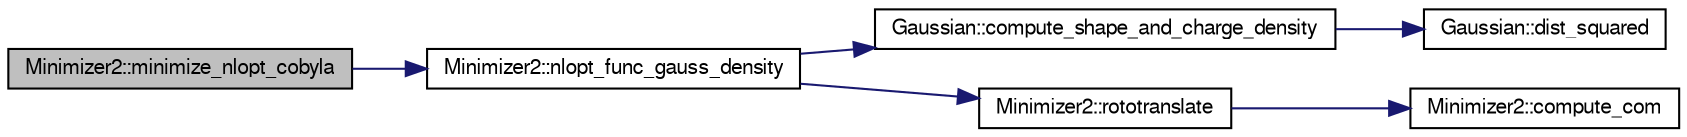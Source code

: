digraph G
{
  edge [fontname="FreeSans",fontsize="10",labelfontname="FreeSans",labelfontsize="10"];
  node [fontname="FreeSans",fontsize="10",shape=record];
  rankdir=LR;
  Node1 [label="Minimizer2::minimize_nlopt_cobyla",height=0.2,width=0.4,color="black", fillcolor="grey75", style="filled" fontcolor="black"];
  Node1 -> Node2 [color="midnightblue",fontsize="10",style="solid",fontname="FreeSans"];
  Node2 [label="Minimizer2::nlopt_func_gauss_density",height=0.2,width=0.4,color="black", fillcolor="white", style="filled",URL="$classMinimizer2.html#a1e0732ccaf045c27bb2cc3186fddff55",tooltip="Objective function for Gaussian Shape and Charge computation."];
  Node2 -> Node3 [color="midnightblue",fontsize="10",style="solid",fontname="FreeSans"];
  Node3 [label="Gaussian::compute_shape_and_charge_density",height=0.2,width=0.4,color="black", fillcolor="white", style="filled",URL="$classGaussian.html#ae28140feb3ad3043854394808e97b4cf"];
  Node3 -> Node4 [color="midnightblue",fontsize="10",style="solid",fontname="FreeSans"];
  Node4 [label="Gaussian::dist_squared",height=0.2,width=0.4,color="black", fillcolor="white", style="filled",URL="$classGaussian.html#ae9535543b557e8481b3b7ad1e559d4c0"];
  Node2 -> Node5 [color="midnightblue",fontsize="10",style="solid",fontname="FreeSans"];
  Node5 [label="Minimizer2::rototranslate",height=0.2,width=0.4,color="black", fillcolor="white", style="filled",URL="$classMinimizer2.html#a7bc4c2fe892e0339048d9ca7932cdf69",tooltip="Computes new coordinates after a translation and a rotation."];
  Node5 -> Node6 [color="midnightblue",fontsize="10",style="solid",fontname="FreeSans"];
  Node6 [label="Minimizer2::compute_com",height=0.2,width=0.4,color="black", fillcolor="white", style="filled",URL="$classMinimizer2.html#addd14de621061132835370b3d02cd405",tooltip="Computes the center of mass of a molecular system."];
}
